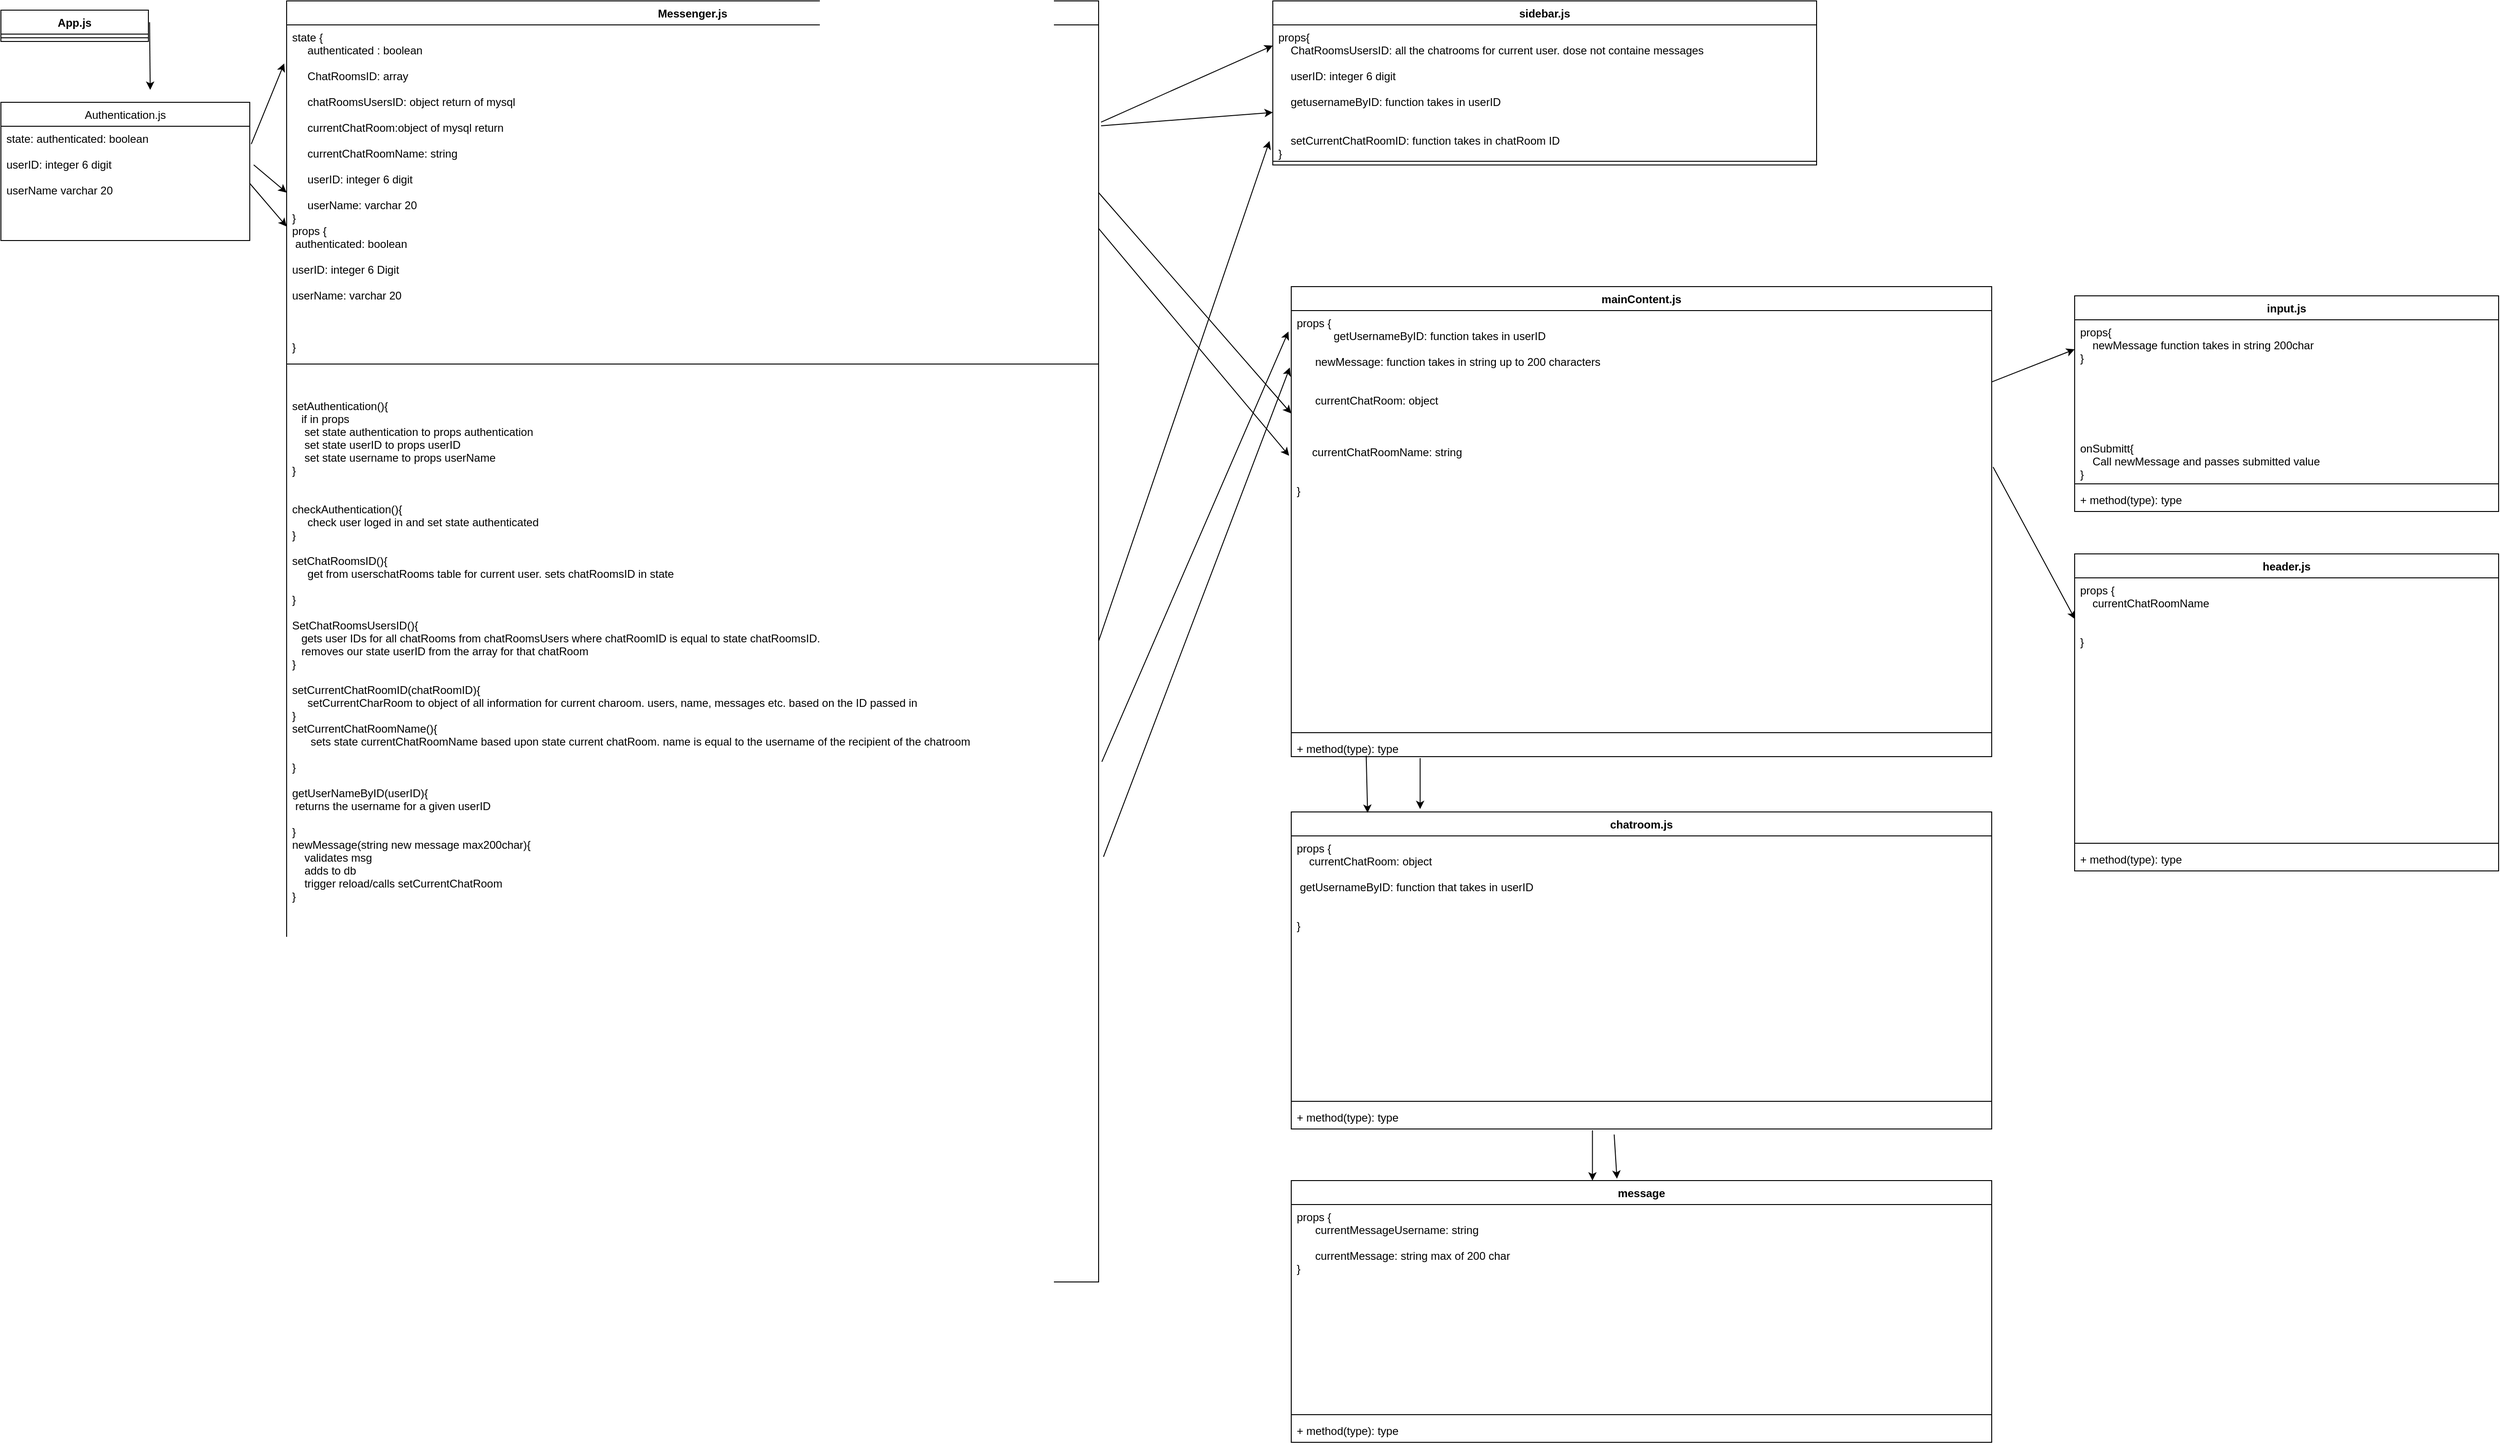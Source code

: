 <mxfile version="12.7.9" type="device"><diagram name="Page-1" id="b5b7bab2-c9e2-2cf4-8b2a-24fd1a2a6d21"><mxGraphModel dx="3935" dy="1465" grid="1" gridSize="10" guides="1" tooltips="1" connect="1" arrows="1" fold="1" page="1" pageScale="1" pageWidth="4000" pageHeight="4000" background="#ffffff" math="0" shadow="0"><root><mxCell id="0"/><mxCell id="1" parent="0"/><mxCell id="Qot1UwwstuJAtn9t0dEc-1" value="Authentication.js" style="swimlane;fontStyle=0;childLayout=stackLayout;horizontal=1;startSize=26;fillColor=none;horizontalStack=0;resizeParent=1;resizeParentMax=0;resizeLast=0;collapsible=1;marginBottom=0;" parent="1" vertex="1"><mxGeometry x="20" y="130" width="270" height="150" as="geometry"/></mxCell><mxCell id="Qot1UwwstuJAtn9t0dEc-4" value="state: authenticated: boolean&#xA;&#xA;userID: integer 6 digit&#xA; &#xA;userName varchar 20&#xA;" style="text;strokeColor=none;fillColor=none;align=left;verticalAlign=top;spacingLeft=4;spacingRight=4;overflow=hidden;rotatable=0;points=[[0,0.5],[1,0.5]];portConstraint=eastwest;" parent="Qot1UwwstuJAtn9t0dEc-1" vertex="1"><mxGeometry y="26" width="270" height="124" as="geometry"/></mxCell><mxCell id="Qot1UwwstuJAtn9t0dEc-7" value="Messenger.js" style="swimlane;fontStyle=1;align=center;verticalAlign=top;childLayout=stackLayout;horizontal=1;startSize=26;horizontalStack=0;resizeParent=1;resizeParentMax=0;resizeLast=0;collapsible=1;marginBottom=0;" parent="1" vertex="1"><mxGeometry x="330" y="20" width="881" height="1390" as="geometry"><mxRectangle x="641" y="30" width="110" height="26" as="alternateBounds"/></mxGeometry></mxCell><mxCell id="Qot1UwwstuJAtn9t0dEc-8" value="state {&#xA;     authenticated : boolean&#xA;&#xA;     ChatRoomsID: array&#xA;&#xA;     chatRoomsUsersID: object return of mysql&#xA;&#xA;     currentChatRoom:object of mysql return&#xA;&#xA;     currentChatRoomName: string&#xA;&#xA;     userID: integer 6 digit&#xA;&#xA;     userName: varchar 20 &#xA;}&#xA;props {&#xA; authenticated: boolean&#xA;&#xA;userID: integer 6 Digit&#xA;&#xA;userName: varchar 20 &#xA;&#xA;&#xA;&#xA; }&#xA;" style="text;strokeColor=none;fillColor=none;align=left;verticalAlign=top;spacingLeft=4;spacingRight=4;overflow=hidden;rotatable=0;points=[[0,0.5],[1,0.5]];portConstraint=eastwest;" parent="Qot1UwwstuJAtn9t0dEc-7" vertex="1"><mxGeometry y="26" width="881" height="364" as="geometry"/></mxCell><mxCell id="Qot1UwwstuJAtn9t0dEc-9" value="" style="line;strokeWidth=1;fillColor=none;align=left;verticalAlign=middle;spacingTop=-1;spacingLeft=3;spacingRight=3;rotatable=0;labelPosition=right;points=[];portConstraint=eastwest;" parent="Qot1UwwstuJAtn9t0dEc-7" vertex="1"><mxGeometry y="390" width="881" height="8" as="geometry"/></mxCell><mxCell id="Qot1UwwstuJAtn9t0dEc-10" value="&#xA;&#xA;setAuthentication(){&#xA;   if in props&#xA;    set state authentication to props authentication&#xA;    set state userID to props userID&#xA;    set state username to props userName&#xA;}&#xA;&#xA;&#xA;checkAuthentication(){&#xA;     check user loged in and set state authenticated&#xA;}&#xA;&#xA;setChatRoomsID(){&#xA;     get from userschatRooms table for current user. sets chatRoomsID in state&#xA;&#xA;}&#xA;&#xA;SetChatRoomsUsersID(){&#xA;   gets user IDs for all chatRooms from chatRoomsUsers where chatRoomID is equal to state chatRoomsID.&#xA;   removes our state userID from the array for that chatRoom&#xA;}  &#xA;&#xA;setCurrentChatRoomID(chatRoomID){&#xA;     setCurrentCharRoom to object of all information for current charoom. users, name, messages etc. based on the ID passed in&#xA;}&#xA;setCurrentChatRoomName(){&#xA;      sets state currentChatRoomName based upon state current chatRoom. name is equal to the username of the recipient of the chatroom&#xA;&#xA;}   &#xA;&#xA;getUserNameByID(userID){&#xA; returns the username for a given userID&#xA;&#xA;}&#xA;newMessage(string new message max200char){&#xA;    validates msg&#xA;    adds to db&#xA;    trigger reload/calls setCurrentChatRoom&#xA;}&#xA;&#xA;&#xA;&#xA;&#xA;&#xA;" style="text;strokeColor=none;fillColor=none;align=left;verticalAlign=top;spacingLeft=4;spacingRight=4;overflow=hidden;rotatable=0;points=[[0,0.5],[1,0.5]];portConstraint=eastwest;" parent="Qot1UwwstuJAtn9t0dEc-7" vertex="1"><mxGeometry y="398" width="881" height="992" as="geometry"/></mxCell><mxCell id="Qot1UwwstuJAtn9t0dEc-11" value="" style="endArrow=classic;html=1;entryX=-0.003;entryY=0.115;entryDx=0;entryDy=0;entryPerimeter=0;exitX=1.006;exitY=0.156;exitDx=0;exitDy=0;exitPerimeter=0;" parent="1" source="Qot1UwwstuJAtn9t0dEc-4" target="Qot1UwwstuJAtn9t0dEc-8" edge="1"><mxGeometry width="50" height="50" relative="1" as="geometry"><mxPoint x="600" y="110" as="sourcePoint"/><mxPoint x="650" y="60" as="targetPoint"/></mxGeometry></mxCell><mxCell id="Qot1UwwstuJAtn9t0dEc-12" value="App.js" style="swimlane;fontStyle=1;align=center;verticalAlign=top;childLayout=stackLayout;horizontal=1;startSize=26;horizontalStack=0;resizeParent=1;resizeParentMax=0;resizeLast=0;collapsible=1;marginBottom=0;" parent="1" vertex="1"><mxGeometry x="20" y="30" width="160" height="34" as="geometry"/></mxCell><mxCell id="Qot1UwwstuJAtn9t0dEc-14" value="" style="line;strokeWidth=1;fillColor=none;align=left;verticalAlign=middle;spacingTop=-1;spacingLeft=3;spacingRight=3;rotatable=0;labelPosition=right;points=[];portConstraint=eastwest;" parent="Qot1UwwstuJAtn9t0dEc-12" vertex="1"><mxGeometry y="26" width="160" height="8" as="geometry"/></mxCell><mxCell id="Qot1UwwstuJAtn9t0dEc-16" value="" style="endArrow=classic;html=1;exitX=1.008;exitY=0.387;exitDx=0;exitDy=0;exitPerimeter=0;entryX=0.6;entryY=-0.09;entryDx=0;entryDy=0;entryPerimeter=0;" parent="1" source="Qot1UwwstuJAtn9t0dEc-12" target="Qot1UwwstuJAtn9t0dEc-1" edge="1"><mxGeometry width="50" height="50" relative="1" as="geometry"><mxPoint x="480" y="100" as="sourcePoint"/><mxPoint x="260" y="50" as="targetPoint"/></mxGeometry></mxCell><mxCell id="Qot1UwwstuJAtn9t0dEc-18" value="sidebar.js" style="swimlane;fontStyle=1;align=center;verticalAlign=top;childLayout=stackLayout;horizontal=1;startSize=26;horizontalStack=0;resizeParent=1;resizeParentMax=0;resizeLast=0;collapsible=1;marginBottom=0;" parent="1" vertex="1"><mxGeometry x="1400" y="20" width="590" height="178" as="geometry"/></mxCell><mxCell id="Qot1UwwstuJAtn9t0dEc-19" value="props{&#xA;    ChatRoomsUsersID: all the chatrooms for current user. dose not containe messages&#xA; &#xA;    userID: integer 6 digit&#xA;&#xA;    getusernameByID: function takes in userID&#xA;    &#xA;&#xA;    setCurrentChatRoomID: function takes in chatRoom ID &#xA;}&#xA;" style="text;strokeColor=none;fillColor=none;align=left;verticalAlign=top;spacingLeft=4;spacingRight=4;overflow=hidden;rotatable=0;points=[[0,0.5],[1,0.5]];portConstraint=eastwest;" parent="Qot1UwwstuJAtn9t0dEc-18" vertex="1"><mxGeometry y="26" width="590" height="144" as="geometry"/></mxCell><mxCell id="Qot1UwwstuJAtn9t0dEc-20" value="" style="line;strokeWidth=1;fillColor=none;align=left;verticalAlign=middle;spacingTop=-1;spacingLeft=3;spacingRight=3;rotatable=0;labelPosition=right;points=[];portConstraint=eastwest;" parent="Qot1UwwstuJAtn9t0dEc-18" vertex="1"><mxGeometry y="170" width="590" height="8" as="geometry"/></mxCell><mxCell id="Qot1UwwstuJAtn9t0dEc-22" value="" style="endArrow=classic;html=1;entryX=0;entryY=0.156;entryDx=0;entryDy=0;entryPerimeter=0;exitX=1.003;exitY=0.29;exitDx=0;exitDy=0;exitPerimeter=0;" parent="1" source="Qot1UwwstuJAtn9t0dEc-8" target="Qot1UwwstuJAtn9t0dEc-19" edge="1"><mxGeometry width="50" height="50" relative="1" as="geometry"><mxPoint x="1210" y="280" as="sourcePoint"/><mxPoint x="1260" y="230" as="targetPoint"/></mxGeometry></mxCell><mxCell id="Qot1UwwstuJAtn9t0dEc-23" value="" style="endArrow=classic;html=1;exitX=1.003;exitY=0.29;exitDx=0;exitDy=0;exitPerimeter=0;" parent="1" target="Qot1UwwstuJAtn9t0dEc-19" edge="1"><mxGeometry width="50" height="50" relative="1" as="geometry"><mxPoint x="1213.643" y="155.44" as="sourcePoint"/><mxPoint x="1290" y="100.004" as="targetPoint"/></mxGeometry></mxCell><mxCell id="Qot1UwwstuJAtn9t0dEc-24" value="mainContent.js" style="swimlane;fontStyle=1;align=center;verticalAlign=top;childLayout=stackLayout;horizontal=1;startSize=26;horizontalStack=0;resizeParent=1;resizeParentMax=0;resizeLast=0;collapsible=1;marginBottom=0;fontColor=#000000;" parent="1" vertex="1"><mxGeometry x="1420" y="330" width="760" height="510" as="geometry"/></mxCell><mxCell id="Qot1UwwstuJAtn9t0dEc-25" value="props {&#xA;            getUsernameByID: function takes in userID&#xA;      &#xA;      newMessage: function takes in string up to 200 characters &#xA;&#xA;&#xA;      currentChatRoom: object   &#xA;&#xA;&#xA; &#xA;     currentChatRoomName: string&#xA;      &#xA;&#xA; }&#xA;" style="text;strokeColor=none;fillColor=none;align=left;verticalAlign=top;spacingLeft=4;spacingRight=4;overflow=hidden;rotatable=0;points=[[0,0.5],[1,0.5]];portConstraint=eastwest;" parent="Qot1UwwstuJAtn9t0dEc-24" vertex="1"><mxGeometry y="26" width="760" height="454" as="geometry"/></mxCell><mxCell id="Qot1UwwstuJAtn9t0dEc-26" value="" style="line;strokeWidth=1;fillColor=none;align=left;verticalAlign=middle;spacingTop=-1;spacingLeft=3;spacingRight=3;rotatable=0;labelPosition=right;points=[];portConstraint=eastwest;" parent="Qot1UwwstuJAtn9t0dEc-24" vertex="1"><mxGeometry y="480" width="760" height="8" as="geometry"/></mxCell><mxCell id="Qot1UwwstuJAtn9t0dEc-27" value="+ method(type): type" style="text;strokeColor=none;fillColor=none;align=left;verticalAlign=top;spacingLeft=4;spacingRight=4;overflow=hidden;rotatable=0;points=[[0,0.5],[1,0.5]];portConstraint=eastwest;" parent="Qot1UwwstuJAtn9t0dEc-24" vertex="1"><mxGeometry y="488" width="760" height="22" as="geometry"/></mxCell><mxCell id="Qot1UwwstuJAtn9t0dEc-33" value="" style="endArrow=classic;html=1;entryX=0;entryY=0.5;entryDx=0;entryDy=0;exitX=1.006;exitY=0.156;exitDx=0;exitDy=0;exitPerimeter=0;" parent="1" target="Qot1UwwstuJAtn9t0dEc-8" edge="1"><mxGeometry width="50" height="50" relative="1" as="geometry"><mxPoint x="294.26" y="197.834" as="sourcePoint"/><mxPoint x="329.997" y="100.0" as="targetPoint"/></mxGeometry></mxCell><mxCell id="Qot1UwwstuJAtn9t0dEc-34" value="" style="endArrow=classic;html=1;entryX=0;entryY=0.601;entryDx=0;entryDy=0;exitX=1;exitY=0.5;exitDx=0;exitDy=0;entryPerimeter=0;" parent="1" source="Qot1UwwstuJAtn9t0dEc-4" target="Qot1UwwstuJAtn9t0dEc-8" edge="1"><mxGeometry width="50" height="50" relative="1" as="geometry"><mxPoint x="304.26" y="207.834" as="sourcePoint"/><mxPoint x="340" y="193" as="targetPoint"/></mxGeometry></mxCell><mxCell id="Qot1UwwstuJAtn9t0dEc-36" value="input.js" style="swimlane;fontStyle=1;align=center;verticalAlign=top;childLayout=stackLayout;horizontal=1;startSize=26;horizontalStack=0;resizeParent=1;resizeParentMax=0;resizeLast=0;collapsible=1;marginBottom=0;fontColor=#000000;" parent="1" vertex="1"><mxGeometry x="2270" y="340" width="460" height="234" as="geometry"/></mxCell><mxCell id="Qot1UwwstuJAtn9t0dEc-37" value="props{&#xA;    newMessage function takes in string 200char       &#xA;}&#xA;&#xA;&#xA;&#xA;&#xA;&#xA;&#xA;onSubmitt{&#xA;    Call newMessage and passes submitted value&#xA;}&#xA;" style="text;strokeColor=none;fillColor=none;align=left;verticalAlign=top;spacingLeft=4;spacingRight=4;overflow=hidden;rotatable=0;points=[[0,0.5],[1,0.5]];portConstraint=eastwest;" parent="Qot1UwwstuJAtn9t0dEc-36" vertex="1"><mxGeometry y="26" width="460" height="174" as="geometry"/></mxCell><mxCell id="Qot1UwwstuJAtn9t0dEc-38" value="" style="line;strokeWidth=1;fillColor=none;align=left;verticalAlign=middle;spacingTop=-1;spacingLeft=3;spacingRight=3;rotatable=0;labelPosition=right;points=[];portConstraint=eastwest;" parent="Qot1UwwstuJAtn9t0dEc-36" vertex="1"><mxGeometry y="200" width="460" height="8" as="geometry"/></mxCell><mxCell id="Qot1UwwstuJAtn9t0dEc-39" value="+ method(type): type" style="text;strokeColor=none;fillColor=none;align=left;verticalAlign=top;spacingLeft=4;spacingRight=4;overflow=hidden;rotatable=0;points=[[0,0.5],[1,0.5]];portConstraint=eastwest;" parent="Qot1UwwstuJAtn9t0dEc-36" vertex="1"><mxGeometry y="208" width="460" height="26" as="geometry"/></mxCell><mxCell id="Qot1UwwstuJAtn9t0dEc-40" value="" style="endArrow=classic;html=1;fontColor=#000000;entryX=0;entryY=0.184;entryDx=0;entryDy=0;entryPerimeter=0;" parent="1" source="Qot1UwwstuJAtn9t0dEc-25" target="Qot1UwwstuJAtn9t0dEc-37" edge="1"><mxGeometry width="50" height="50" relative="1" as="geometry"><mxPoint x="2160" y="560" as="sourcePoint"/><mxPoint x="2210" y="510" as="targetPoint"/></mxGeometry></mxCell><mxCell id="Qot1UwwstuJAtn9t0dEc-41" value="" style="endArrow=classic;html=1;fontColor=#000000;entryX=-0.004;entryY=0.05;entryDx=0;entryDy=0;entryPerimeter=0;exitX=1.004;exitY=0.431;exitDx=0;exitDy=0;exitPerimeter=0;" parent="1" source="Qot1UwwstuJAtn9t0dEc-10" target="Qot1UwwstuJAtn9t0dEc-25" edge="1"><mxGeometry width="50" height="50" relative="1" as="geometry"><mxPoint x="1300" y="550" as="sourcePoint"/><mxPoint x="1350" y="500" as="targetPoint"/></mxGeometry></mxCell><mxCell id="Qot1UwwstuJAtn9t0dEc-42" value="" style="endArrow=classic;html=1;fontColor=#000000;entryX=-0.002;entryY=0.136;entryDx=0;entryDy=0;entryPerimeter=0;exitX=1.006;exitY=0.535;exitDx=0;exitDy=0;exitPerimeter=0;" parent="1" source="Qot1UwwstuJAtn9t0dEc-10" target="Qot1UwwstuJAtn9t0dEc-25" edge="1"><mxGeometry width="50" height="50" relative="1" as="geometry"><mxPoint x="1300" y="550" as="sourcePoint"/><mxPoint x="1350" y="500" as="targetPoint"/></mxGeometry></mxCell><mxCell id="Qot1UwwstuJAtn9t0dEc-43" value="" style="endArrow=classic;html=1;fontColor=#000000;entryX=0;entryY=0.246;entryDx=0;entryDy=0;entryPerimeter=0;exitX=1;exitY=0.5;exitDx=0;exitDy=0;" parent="1" source="Qot1UwwstuJAtn9t0dEc-8" target="Qot1UwwstuJAtn9t0dEc-25" edge="1"><mxGeometry width="50" height="50" relative="1" as="geometry"><mxPoint x="1300" y="410" as="sourcePoint"/><mxPoint x="1350" y="360" as="targetPoint"/></mxGeometry></mxCell><mxCell id="Qot1UwwstuJAtn9t0dEc-45" value="header.js" style="swimlane;fontStyle=1;align=center;verticalAlign=top;childLayout=stackLayout;horizontal=1;startSize=26;horizontalStack=0;resizeParent=1;resizeParentMax=0;resizeLast=0;collapsible=1;marginBottom=0;fontColor=#000000;" parent="1" vertex="1"><mxGeometry x="2270" y="620" width="460" height="344" as="geometry"/></mxCell><mxCell id="Qot1UwwstuJAtn9t0dEc-46" value="props {     &#xA;    currentChatRoomName&#xA;&#xA;&#xA;}" style="text;strokeColor=none;fillColor=none;align=left;verticalAlign=top;spacingLeft=4;spacingRight=4;overflow=hidden;rotatable=0;points=[[0,0.5],[1,0.5]];portConstraint=eastwest;" parent="Qot1UwwstuJAtn9t0dEc-45" vertex="1"><mxGeometry y="26" width="460" height="284" as="geometry"/></mxCell><mxCell id="Qot1UwwstuJAtn9t0dEc-47" value="" style="line;strokeWidth=1;fillColor=none;align=left;verticalAlign=middle;spacingTop=-1;spacingLeft=3;spacingRight=3;rotatable=0;labelPosition=right;points=[];portConstraint=eastwest;" parent="Qot1UwwstuJAtn9t0dEc-45" vertex="1"><mxGeometry y="310" width="460" height="8" as="geometry"/></mxCell><mxCell id="Qot1UwwstuJAtn9t0dEc-48" value="+ method(type): type" style="text;strokeColor=none;fillColor=none;align=left;verticalAlign=top;spacingLeft=4;spacingRight=4;overflow=hidden;rotatable=0;points=[[0,0.5],[1,0.5]];portConstraint=eastwest;" parent="Qot1UwwstuJAtn9t0dEc-45" vertex="1"><mxGeometry y="318" width="460" height="26" as="geometry"/></mxCell><mxCell id="Qot1UwwstuJAtn9t0dEc-49" value="" style="endArrow=classic;html=1;fontColor=#000000;entryX=0.001;entryY=0.158;entryDx=0;entryDy=0;entryPerimeter=0;exitX=1.002;exitY=0.374;exitDx=0;exitDy=0;exitPerimeter=0;" parent="1" source="Qot1UwwstuJAtn9t0dEc-25" target="Qot1UwwstuJAtn9t0dEc-46" edge="1"><mxGeometry width="50" height="50" relative="1" as="geometry"><mxPoint x="2000" y="620" as="sourcePoint"/><mxPoint x="2050" y="570" as="targetPoint"/></mxGeometry></mxCell><mxCell id="Qot1UwwstuJAtn9t0dEc-50" value="chatroom.js" style="swimlane;fontStyle=1;align=center;verticalAlign=top;childLayout=stackLayout;horizontal=1;startSize=26;horizontalStack=0;resizeParent=1;resizeParentMax=0;resizeLast=0;collapsible=1;marginBottom=0;fontColor=#000000;" parent="1" vertex="1"><mxGeometry x="1420" y="900" width="760" height="344" as="geometry"/></mxCell><mxCell id="Qot1UwwstuJAtn9t0dEc-51" value="props {&#xA;    currentChatRoom: object&#xA;&#xA; getUsernameByID: function that takes in userID&#xA;&#xA;&#xA;}&#xA;&#xA;&#xA;&#xA;" style="text;strokeColor=none;fillColor=none;align=left;verticalAlign=top;spacingLeft=4;spacingRight=4;overflow=hidden;rotatable=0;points=[[0,0.5],[1,0.5]];portConstraint=eastwest;" parent="Qot1UwwstuJAtn9t0dEc-50" vertex="1"><mxGeometry y="26" width="760" height="284" as="geometry"/></mxCell><mxCell id="Qot1UwwstuJAtn9t0dEc-52" value="" style="line;strokeWidth=1;fillColor=none;align=left;verticalAlign=middle;spacingTop=-1;spacingLeft=3;spacingRight=3;rotatable=0;labelPosition=right;points=[];portConstraint=eastwest;" parent="Qot1UwwstuJAtn9t0dEc-50" vertex="1"><mxGeometry y="310" width="760" height="8" as="geometry"/></mxCell><mxCell id="Qot1UwwstuJAtn9t0dEc-53" value="+ method(type): type" style="text;strokeColor=none;fillColor=none;align=left;verticalAlign=top;spacingLeft=4;spacingRight=4;overflow=hidden;rotatable=0;points=[[0,0.5],[1,0.5]];portConstraint=eastwest;" parent="Qot1UwwstuJAtn9t0dEc-50" vertex="1"><mxGeometry y="318" width="760" height="26" as="geometry"/></mxCell><mxCell id="Qot1UwwstuJAtn9t0dEc-54" value="" style="endArrow=classic;html=1;fontColor=#000000;entryX=-0.003;entryY=0.347;entryDx=0;entryDy=0;entryPerimeter=0;exitX=1;exitY=0.607;exitDx=0;exitDy=0;exitPerimeter=0;" parent="1" source="Qot1UwwstuJAtn9t0dEc-8" target="Qot1UwwstuJAtn9t0dEc-25" edge="1"><mxGeometry width="50" height="50" relative="1" as="geometry"><mxPoint x="1240" y="260" as="sourcePoint"/><mxPoint x="1610" y="450" as="targetPoint"/></mxGeometry></mxCell><mxCell id="Qot1UwwstuJAtn9t0dEc-55" value="" style="endArrow=classic;html=1;fontColor=#000000;exitX=0.107;exitY=0.955;exitDx=0;exitDy=0;exitPerimeter=0;entryX=0.109;entryY=0.003;entryDx=0;entryDy=0;entryPerimeter=0;" parent="1" source="Qot1UwwstuJAtn9t0dEc-27" target="Qot1UwwstuJAtn9t0dEc-50" edge="1"><mxGeometry width="50" height="50" relative="1" as="geometry"><mxPoint x="2000" y="740" as="sourcePoint"/><mxPoint x="2050" y="690" as="targetPoint"/></mxGeometry></mxCell><mxCell id="Qot1UwwstuJAtn9t0dEc-56" value="" style="endArrow=classic;html=1;fontColor=#000000;exitX=0.184;exitY=1.072;exitDx=0;exitDy=0;exitPerimeter=0;entryX=0.184;entryY=-0.009;entryDx=0;entryDy=0;entryPerimeter=0;" parent="1" source="Qot1UwwstuJAtn9t0dEc-27" target="Qot1UwwstuJAtn9t0dEc-50" edge="1"><mxGeometry width="50" height="50" relative="1" as="geometry"><mxPoint x="1511.32" y="849.01" as="sourcePoint"/><mxPoint x="1515.88" y="907.936" as="targetPoint"/></mxGeometry></mxCell><mxCell id="Qot1UwwstuJAtn9t0dEc-57" value="message" style="swimlane;fontStyle=1;align=center;verticalAlign=top;childLayout=stackLayout;horizontal=1;startSize=26;horizontalStack=0;resizeParent=1;resizeParentMax=0;resizeLast=0;collapsible=1;marginBottom=0;fontColor=#000000;" parent="1" vertex="1"><mxGeometry x="1420" y="1300" width="760" height="284" as="geometry"/></mxCell><mxCell id="Qot1UwwstuJAtn9t0dEc-58" value="props {&#xA;      currentMessageUsername: string&#xA;&#xA;      currentMessage: string max of 200 char&#xA;}&#xA;" style="text;strokeColor=none;fillColor=none;align=left;verticalAlign=top;spacingLeft=4;spacingRight=4;overflow=hidden;rotatable=0;points=[[0,0.5],[1,0.5]];portConstraint=eastwest;" parent="Qot1UwwstuJAtn9t0dEc-57" vertex="1"><mxGeometry y="26" width="760" height="224" as="geometry"/></mxCell><mxCell id="Qot1UwwstuJAtn9t0dEc-59" value="" style="line;strokeWidth=1;fillColor=none;align=left;verticalAlign=middle;spacingTop=-1;spacingLeft=3;spacingRight=3;rotatable=0;labelPosition=right;points=[];portConstraint=eastwest;" parent="Qot1UwwstuJAtn9t0dEc-57" vertex="1"><mxGeometry y="250" width="760" height="8" as="geometry"/></mxCell><mxCell id="Qot1UwwstuJAtn9t0dEc-60" value="+ method(type): type" style="text;strokeColor=none;fillColor=none;align=left;verticalAlign=top;spacingLeft=4;spacingRight=4;overflow=hidden;rotatable=0;points=[[0,0.5],[1,0.5]];portConstraint=eastwest;" parent="Qot1UwwstuJAtn9t0dEc-57" vertex="1"><mxGeometry y="258" width="760" height="26" as="geometry"/></mxCell><mxCell id="Qot1UwwstuJAtn9t0dEc-65" value="" style="endArrow=classic;html=1;fontColor=#000000;exitX=0.43;exitY=1.055;exitDx=0;exitDy=0;exitPerimeter=0;entryX=0.43;entryY=0;entryDx=0;entryDy=0;entryPerimeter=0;" parent="1" source="Qot1UwwstuJAtn9t0dEc-53" target="Qot1UwwstuJAtn9t0dEc-57" edge="1"><mxGeometry width="50" height="50" relative="1" as="geometry"><mxPoint x="1790" y="1300" as="sourcePoint"/><mxPoint x="1840" y="1250" as="targetPoint"/></mxGeometry></mxCell><mxCell id="Qot1UwwstuJAtn9t0dEc-66" value="" style="endArrow=classic;html=1;fontColor=#000000;exitX=0.461;exitY=1.231;exitDx=0;exitDy=0;exitPerimeter=0;entryX=0.465;entryY=-0.007;entryDx=0;entryDy=0;entryPerimeter=0;" parent="1" source="Qot1UwwstuJAtn9t0dEc-53" target="Qot1UwwstuJAtn9t0dEc-57" edge="1"><mxGeometry width="50" height="50" relative="1" as="geometry"><mxPoint x="1756.8" y="1255.43" as="sourcePoint"/><mxPoint x="1756.8" y="1310" as="targetPoint"/></mxGeometry></mxCell><mxCell id="EB7a6GjzSdOsrjot5JFB-1" value="" style="endArrow=classic;html=1;exitX=1;exitY=0.299;exitDx=0;exitDy=0;exitPerimeter=0;entryX=-0.006;entryY=0.875;entryDx=0;entryDy=0;entryPerimeter=0;" edge="1" parent="1" source="Qot1UwwstuJAtn9t0dEc-10" target="Qot1UwwstuJAtn9t0dEc-19"><mxGeometry width="50" height="50" relative="1" as="geometry"><mxPoint x="1090" y="420" as="sourcePoint"/><mxPoint x="1140" y="370" as="targetPoint"/></mxGeometry></mxCell></root></mxGraphModel></diagram></mxfile>